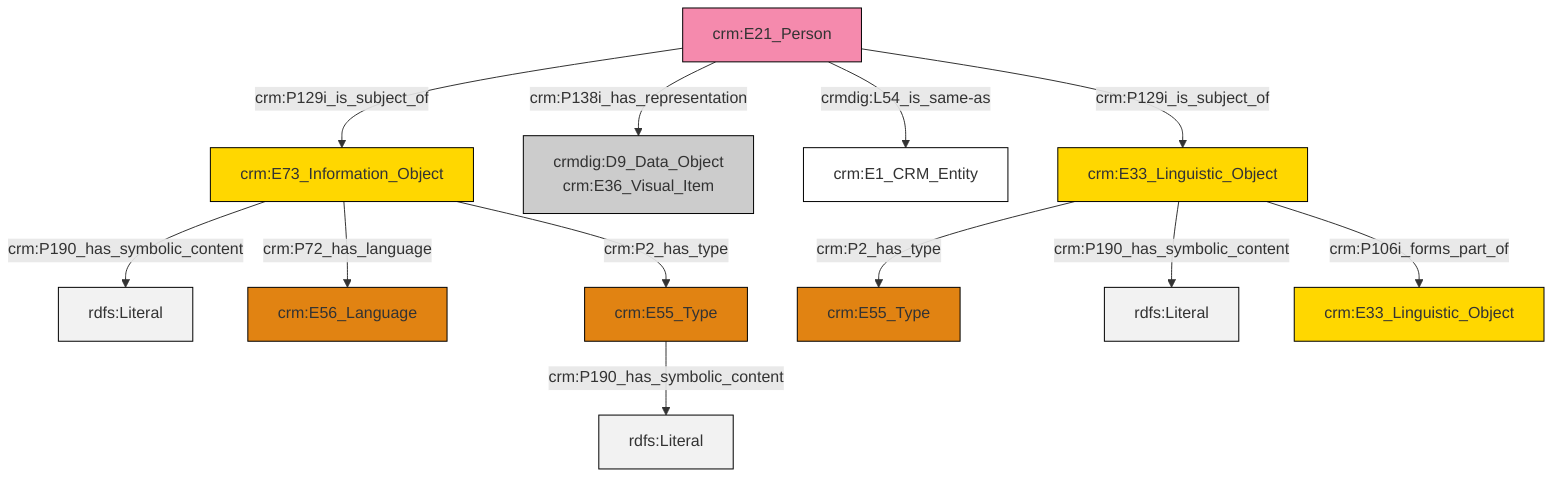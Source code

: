 graph TD
classDef Literal fill:#f2f2f2,stroke:#000000;
classDef CRM_Entity fill:#FFFFFF,stroke:#000000;
classDef Temporal_Entity fill:#00C9E6, stroke:#000000;
classDef Type fill:#E18312, stroke:#000000;
classDef Time-Span fill:#2C9C91, stroke:#000000;
classDef Appellation fill:#FFEB7F, stroke:#000000;
classDef Place fill:#008836, stroke:#000000;
classDef Persistent_Item fill:#B266B2, stroke:#000000;
classDef Conceptual_Object fill:#FFD700, stroke:#000000;
classDef Physical_Thing fill:#D2B48C, stroke:#000000;
classDef Actor fill:#f58aad, stroke:#000000;
classDef PC_Classes fill:#4ce600, stroke:#000000;
classDef Multi fill:#cccccc,stroke:#000000;

2["crm:E21_Person"]:::Actor -->|crm:P129i_is_subject_of| 3["crm:E73_Information_Object"]:::Conceptual_Object
0["crm:E33_Linguistic_Object"]:::Conceptual_Object -->|crm:P2_has_type| 8["crm:E55_Type"]:::Type
0["crm:E33_Linguistic_Object"]:::Conceptual_Object -->|crm:P190_has_symbolic_content| 9[rdfs:Literal]:::Literal
2["crm:E21_Person"]:::Actor -->|crm:P138i_has_representation| 10["crmdig:D9_Data_Object<br>crm:E36_Visual_Item"]:::Multi
4["crm:E55_Type"]:::Type -->|crm:P190_has_symbolic_content| 11[rdfs:Literal]:::Literal
2["crm:E21_Person"]:::Actor -->|crmdig:L54_is_same-as| 6["crm:E1_CRM_Entity"]:::CRM_Entity
3["crm:E73_Information_Object"]:::Conceptual_Object -->|crm:P190_has_symbolic_content| 15[rdfs:Literal]:::Literal
0["crm:E33_Linguistic_Object"]:::Conceptual_Object -->|crm:P106i_forms_part_of| 12["crm:E33_Linguistic_Object"]:::Conceptual_Object
3["crm:E73_Information_Object"]:::Conceptual_Object -->|crm:P72_has_language| 19["crm:E56_Language"]:::Type
3["crm:E73_Information_Object"]:::Conceptual_Object -->|crm:P2_has_type| 4["crm:E55_Type"]:::Type
2["crm:E21_Person"]:::Actor -->|crm:P129i_is_subject_of| 0["crm:E33_Linguistic_Object"]:::Conceptual_Object